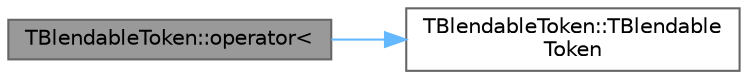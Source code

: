 digraph "TBlendableToken::operator&lt;"
{
 // INTERACTIVE_SVG=YES
 // LATEX_PDF_SIZE
  bgcolor="transparent";
  edge [fontname=Helvetica,fontsize=10,labelfontname=Helvetica,labelfontsize=10];
  node [fontname=Helvetica,fontsize=10,shape=box,height=0.2,width=0.4];
  rankdir="LR";
  Node1 [id="Node000001",label="TBlendableToken::operator\<",height=0.2,width=0.4,color="gray40", fillcolor="grey60", style="filled", fontcolor="black",tooltip=" "];
  Node1 -> Node2 [id="edge1_Node000001_Node000002",color="steelblue1",style="solid",tooltip=" "];
  Node2 [id="Node000002",label="TBlendableToken::TBlendable\lToken",height=0.2,width=0.4,color="grey40", fillcolor="white", style="filled",URL="$d1/d95/structTBlendableToken.html#a2720f62e7a92c86742f20bf8557a6a89",tooltip="Default construction."];
}

